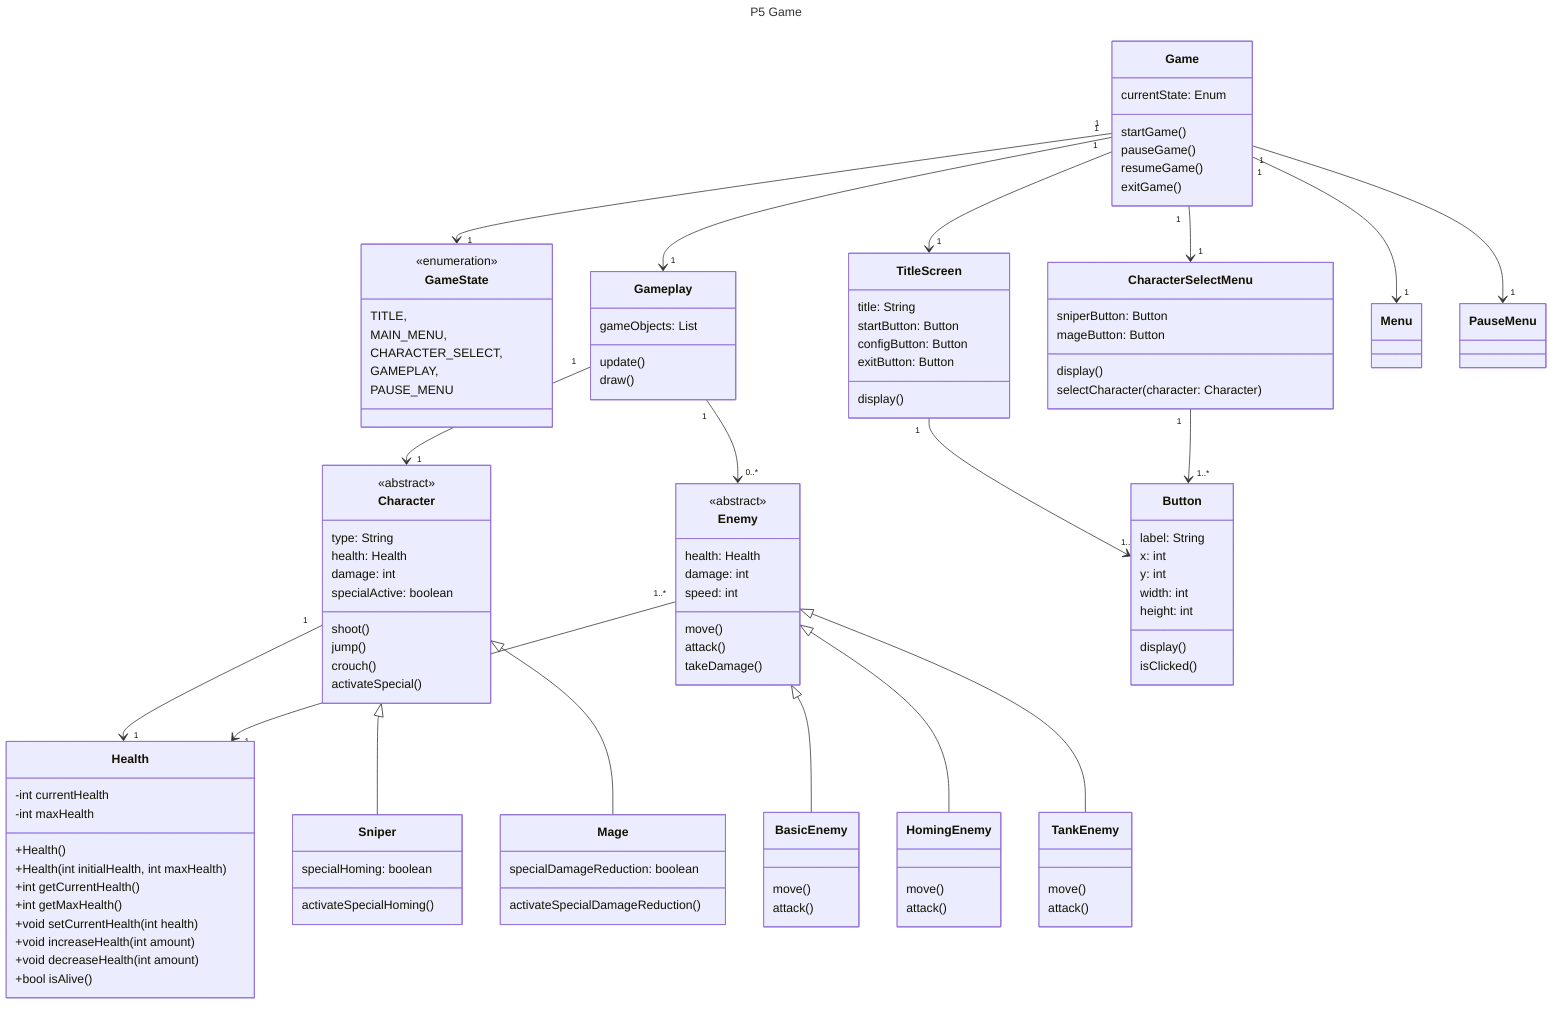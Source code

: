 ---
title: P5 Game
---

classDiagram
    class GameState {
        <<enumeration>>
        TITLE,
        MAIN_MENU,
        CHARACTER_SELECT,
        GAMEPLAY,
        PAUSE_MENU
    }

    class Game {
        currentState: Enum<State>
        startGame()
        pauseGame()
        resumeGame()
        exitGame()
    }

    class Gameplay {
        gameObjects: List<GameObject>
        update()
        draw()
    }

    class TitleScreen {
        title: String
        startButton: Button
        configButton: Button
        exitButton: Button
        display()
    }


    class CharacterSelectMenu {
        sniperButton: Button
        mageButton: Button
        display()
        selectCharacter(character: Character)
    }

    class Character {
        <<abstract>>
        type: String
        health: Health
        damage: int
        specialActive: boolean
        shoot()
        jump()
        crouch()
        activateSpecial()
    }

    class Sniper {
        specialHoming: boolean
        activateSpecialHoming()
    }

    class Mage {
        specialDamageReduction: boolean
        activateSpecialDamageReduction()
    }

    class Enemy {
        <<abstract>>
        health: Health
        damage: int
        speed: int
        move()
        attack()
        takeDamage()
    }

    class BasicEnemy {
        move()
        attack()
    }

    class HomingEnemy {
        move()
        attack()
    }

    class TankEnemy {
        move()
        attack()
    }

    class Button {
        label: String
        x: int
        y: int
        width: int
        height: int
        display()
        isClicked()
    }

    class Health {
        -int currentHealth
        -int maxHealth
        +Health()
        +Health(int initialHealth, int maxHealth)
        +int getCurrentHealth()
        +int getMaxHealth()
        +void setCurrentHealth(int health)
        +void increaseHealth(int amount)
        +void decreaseHealth(int amount)
        +bool isAlive()
    }

    Game "1" --> "1" TitleScreen
    Game "1" --> "1" Menu
    Game "1" --> "1" CharacterSelectMenu
    Game "1" --> "1" PauseMenu
    Game "1" --> "1" Gameplay
    Game "1" --> "1" GameState
    Gameplay "1" --> "1" Character
    Gameplay "1" --> "0..*" Enemy
    TitleScreen "1" --> "1..*" Button
    CharacterSelectMenu "1" --> "1..*" Button
    Character "1" --> "1" Health
    Enemy "1..*" --> "1" Health
    Character <|-- Sniper
    Character <|-- Mage
    Enemy <|-- BasicEnemy
    Enemy <|-- HomingEnemy
    Enemy <|-- TankEnemy